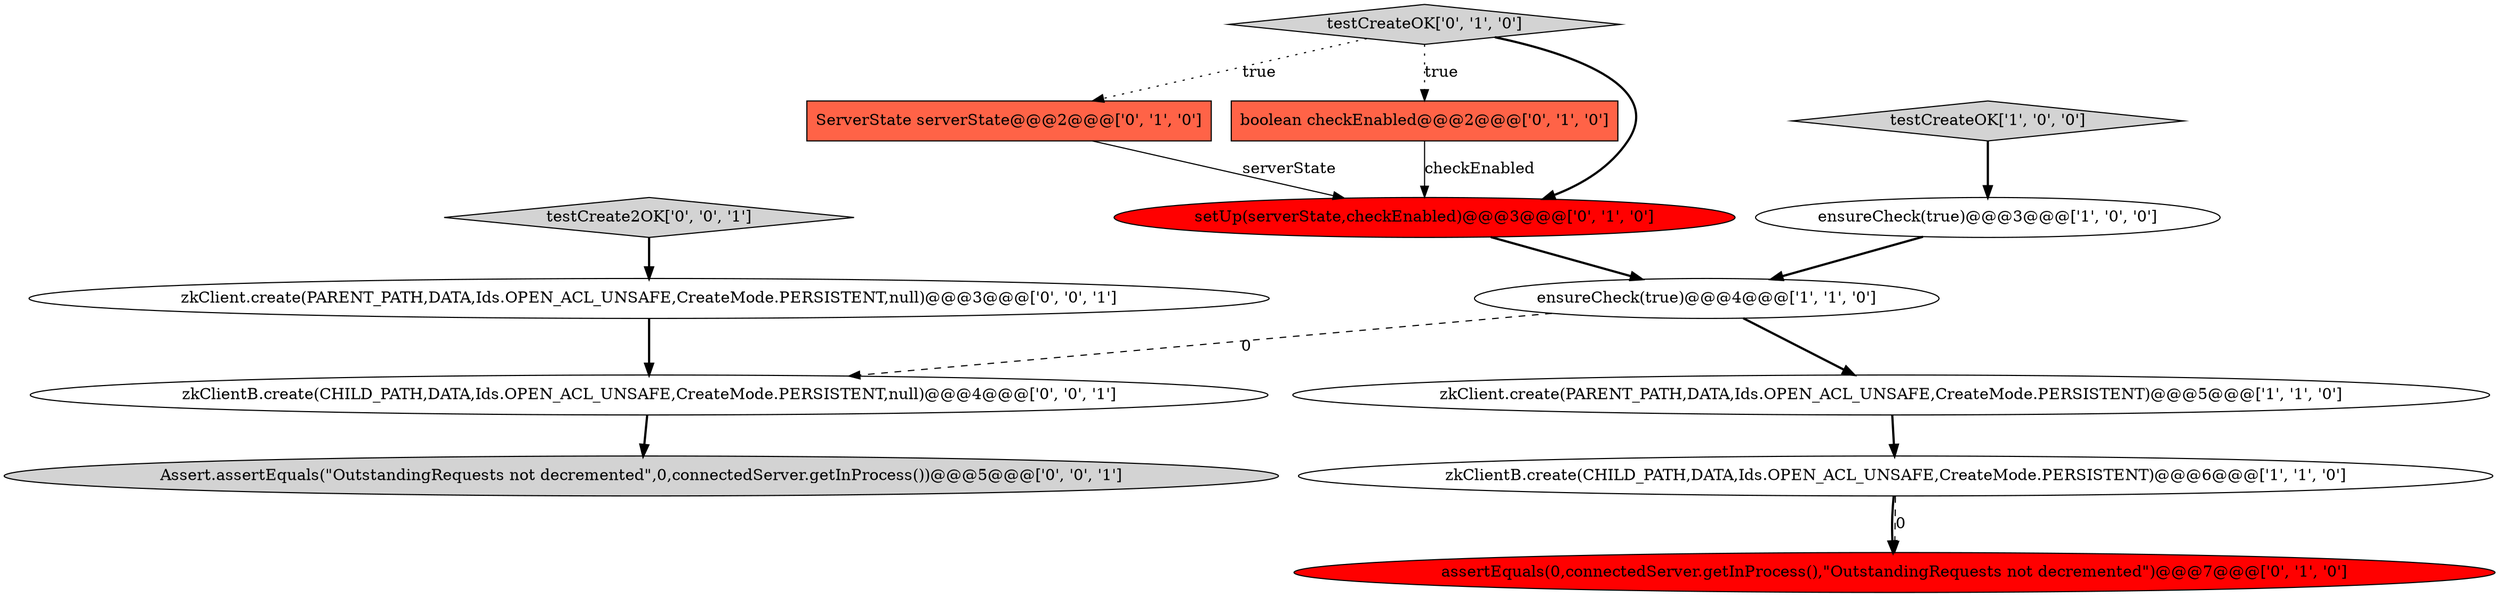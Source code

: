 digraph {
1 [style = filled, label = "ensureCheck(true)@@@3@@@['1', '0', '0']", fillcolor = white, shape = ellipse image = "AAA0AAABBB1BBB"];
7 [style = filled, label = "assertEquals(0,connectedServer.getInProcess(),\"OutstandingRequests not decremented\")@@@7@@@['0', '1', '0']", fillcolor = red, shape = ellipse image = "AAA1AAABBB2BBB"];
10 [style = filled, label = "zkClientB.create(CHILD_PATH,DATA,Ids.OPEN_ACL_UNSAFE,CreateMode.PERSISTENT,null)@@@4@@@['0', '0', '1']", fillcolor = white, shape = ellipse image = "AAA0AAABBB3BBB"];
0 [style = filled, label = "testCreateOK['1', '0', '0']", fillcolor = lightgray, shape = diamond image = "AAA0AAABBB1BBB"];
13 [style = filled, label = "zkClient.create(PARENT_PATH,DATA,Ids.OPEN_ACL_UNSAFE,CreateMode.PERSISTENT,null)@@@3@@@['0', '0', '1']", fillcolor = white, shape = ellipse image = "AAA0AAABBB3BBB"];
12 [style = filled, label = "Assert.assertEquals(\"OutstandingRequests not decremented\",0,connectedServer.getInProcess())@@@5@@@['0', '0', '1']", fillcolor = lightgray, shape = ellipse image = "AAA0AAABBB3BBB"];
2 [style = filled, label = "zkClient.create(PARENT_PATH,DATA,Ids.OPEN_ACL_UNSAFE,CreateMode.PERSISTENT)@@@5@@@['1', '1', '0']", fillcolor = white, shape = ellipse image = "AAA0AAABBB1BBB"];
6 [style = filled, label = "ServerState serverState@@@2@@@['0', '1', '0']", fillcolor = tomato, shape = box image = "AAA0AAABBB2BBB"];
9 [style = filled, label = "boolean checkEnabled@@@2@@@['0', '1', '0']", fillcolor = tomato, shape = box image = "AAA1AAABBB2BBB"];
8 [style = filled, label = "setUp(serverState,checkEnabled)@@@3@@@['0', '1', '0']", fillcolor = red, shape = ellipse image = "AAA1AAABBB2BBB"];
5 [style = filled, label = "testCreateOK['0', '1', '0']", fillcolor = lightgray, shape = diamond image = "AAA0AAABBB2BBB"];
4 [style = filled, label = "ensureCheck(true)@@@4@@@['1', '1', '0']", fillcolor = white, shape = ellipse image = "AAA0AAABBB1BBB"];
11 [style = filled, label = "testCreate2OK['0', '0', '1']", fillcolor = lightgray, shape = diamond image = "AAA0AAABBB3BBB"];
3 [style = filled, label = "zkClientB.create(CHILD_PATH,DATA,Ids.OPEN_ACL_UNSAFE,CreateMode.PERSISTENT)@@@6@@@['1', '1', '0']", fillcolor = white, shape = ellipse image = "AAA0AAABBB1BBB"];
13->10 [style = bold, label=""];
5->6 [style = dotted, label="true"];
5->8 [style = bold, label=""];
6->8 [style = solid, label="serverState"];
1->4 [style = bold, label=""];
5->9 [style = dotted, label="true"];
9->8 [style = solid, label="checkEnabled"];
8->4 [style = bold, label=""];
4->2 [style = bold, label=""];
4->10 [style = dashed, label="0"];
3->7 [style = bold, label=""];
10->12 [style = bold, label=""];
3->7 [style = dashed, label="0"];
0->1 [style = bold, label=""];
11->13 [style = bold, label=""];
2->3 [style = bold, label=""];
}
